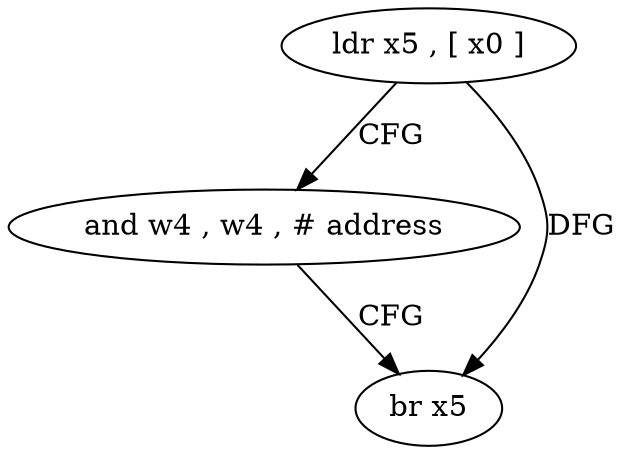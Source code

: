 digraph "func" {
"163016" [label = "ldr x5 , [ x0 ]" ]
"163020" [label = "and w4 , w4 , # address" ]
"163024" [label = "br x5" ]
"163016" -> "163020" [ label = "CFG" ]
"163016" -> "163024" [ label = "DFG" ]
"163020" -> "163024" [ label = "CFG" ]
}
